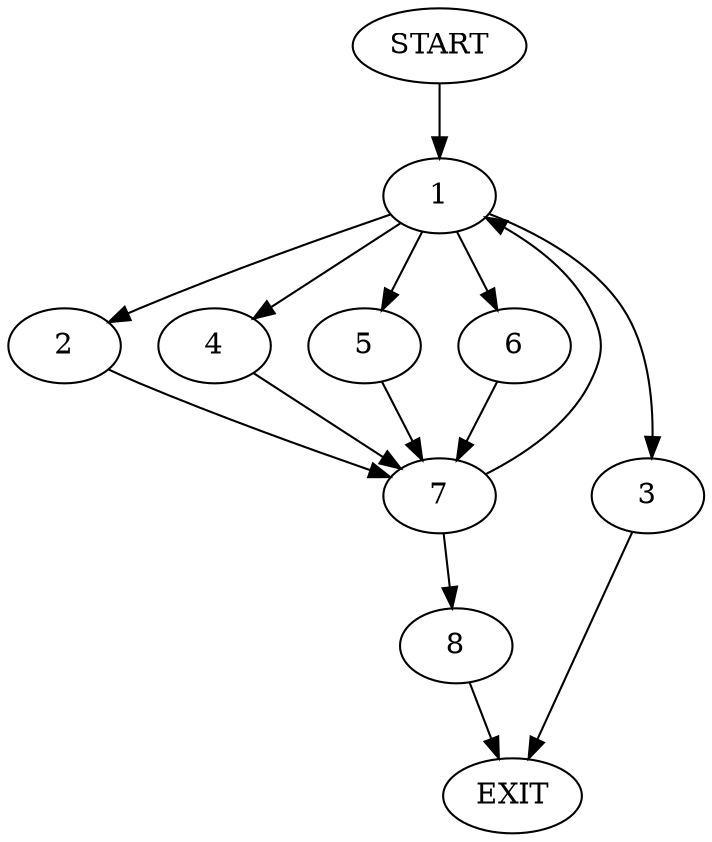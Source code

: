 digraph {
0 [label="START"]
9 [label="EXIT"]
0 -> 1
1 -> 2
1 -> 3
1 -> 4
1 -> 5
1 -> 6
2 -> 7
5 -> 7
3 -> 9
4 -> 7
6 -> 7
7 -> 8
7 -> 1
8 -> 9
}
